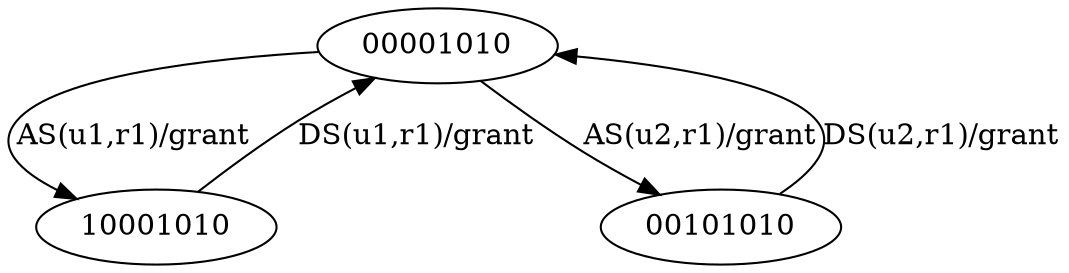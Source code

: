 digraph rbac2Fsm {
  00001010 -> 10001010 [ label ="AS(u1,r1)/grant"];
  00001010 -> 00101010 [ label ="AS(u2,r1)/grant"];
  00101010 -> 00001010 [ label ="DS(u2,r1)/grant"];
  10001010 -> 00001010 [ label ="DS(u1,r1)/grant"];
}
